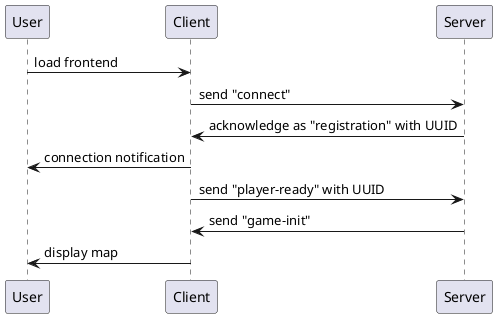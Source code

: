 @startuml sequence_diagram_sprint1

User -> Client: load frontend
Client -> Server: send "connect"
Server -> Client: acknowledge as "registration" with UUID
Client -> User: connection notification
Client -> Server: send "player-ready" with UUID
Server -> Client: send "game-init"
Client -> User: display map

@enduml